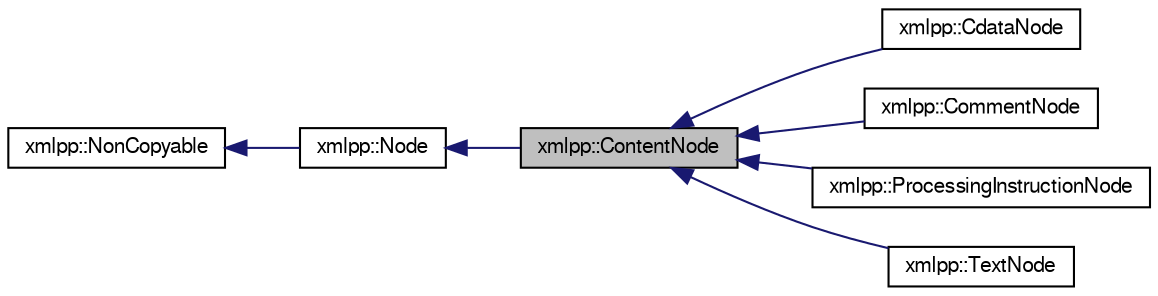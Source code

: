 digraph G
{
  bgcolor="transparent";
  edge [fontname="FreeSans",fontsize=10,labelfontname="FreeSans",labelfontsize=10];
  node [fontname="FreeSans",fontsize=10,shape=record];
  rankdir=LR;
  Node1 [label="xmlpp::ContentNode",height=0.2,width=0.4,color="black", fillcolor="grey75", style="filled" fontcolor="black"];
  Node2 -> Node1 [dir=back,color="midnightblue",fontsize=10,style="solid",fontname="FreeSans"];
  Node2 [label="xmlpp::Node",height=0.2,width=0.4,color="black",URL="$classxmlpp_1_1Node.html",tooltip="Represents XML Nodes."];
  Node3 -> Node2 [dir=back,color="midnightblue",fontsize=10,style="solid",fontname="FreeSans"];
  Node3 [label="xmlpp::NonCopyable",height=0.2,width=0.4,color="black",URL="$classxmlpp_1_1NonCopyable.html",tooltip="Herited by classes which cannot be copied."];
  Node1 -> Node4 [dir=back,color="midnightblue",fontsize=10,style="solid",fontname="FreeSans"];
  Node4 [label="xmlpp::CdataNode",height=0.2,width=0.4,color="black",URL="$classxmlpp_1_1CdataNode.html",tooltip="CData node."];
  Node1 -> Node5 [dir=back,color="midnightblue",fontsize=10,style="solid",fontname="FreeSans"];
  Node5 [label="xmlpp::CommentNode",height=0.2,width=0.4,color="black",URL="$classxmlpp_1_1CommentNode.html",tooltip="Comment Node."];
  Node1 -> Node6 [dir=back,color="midnightblue",fontsize=10,style="solid",fontname="FreeSans"];
  Node6 [label="xmlpp::ProcessingInstructionNode",height=0.2,width=0.4,color="black",URL="$classxmlpp_1_1ProcessingInstructionNode.html"];
  Node1 -> Node7 [dir=back,color="midnightblue",fontsize=10,style="solid",fontname="FreeSans"];
  Node7 [label="xmlpp::TextNode",height=0.2,width=0.4,color="black",URL="$classxmlpp_1_1TextNode.html",tooltip="Text Node."];
}

